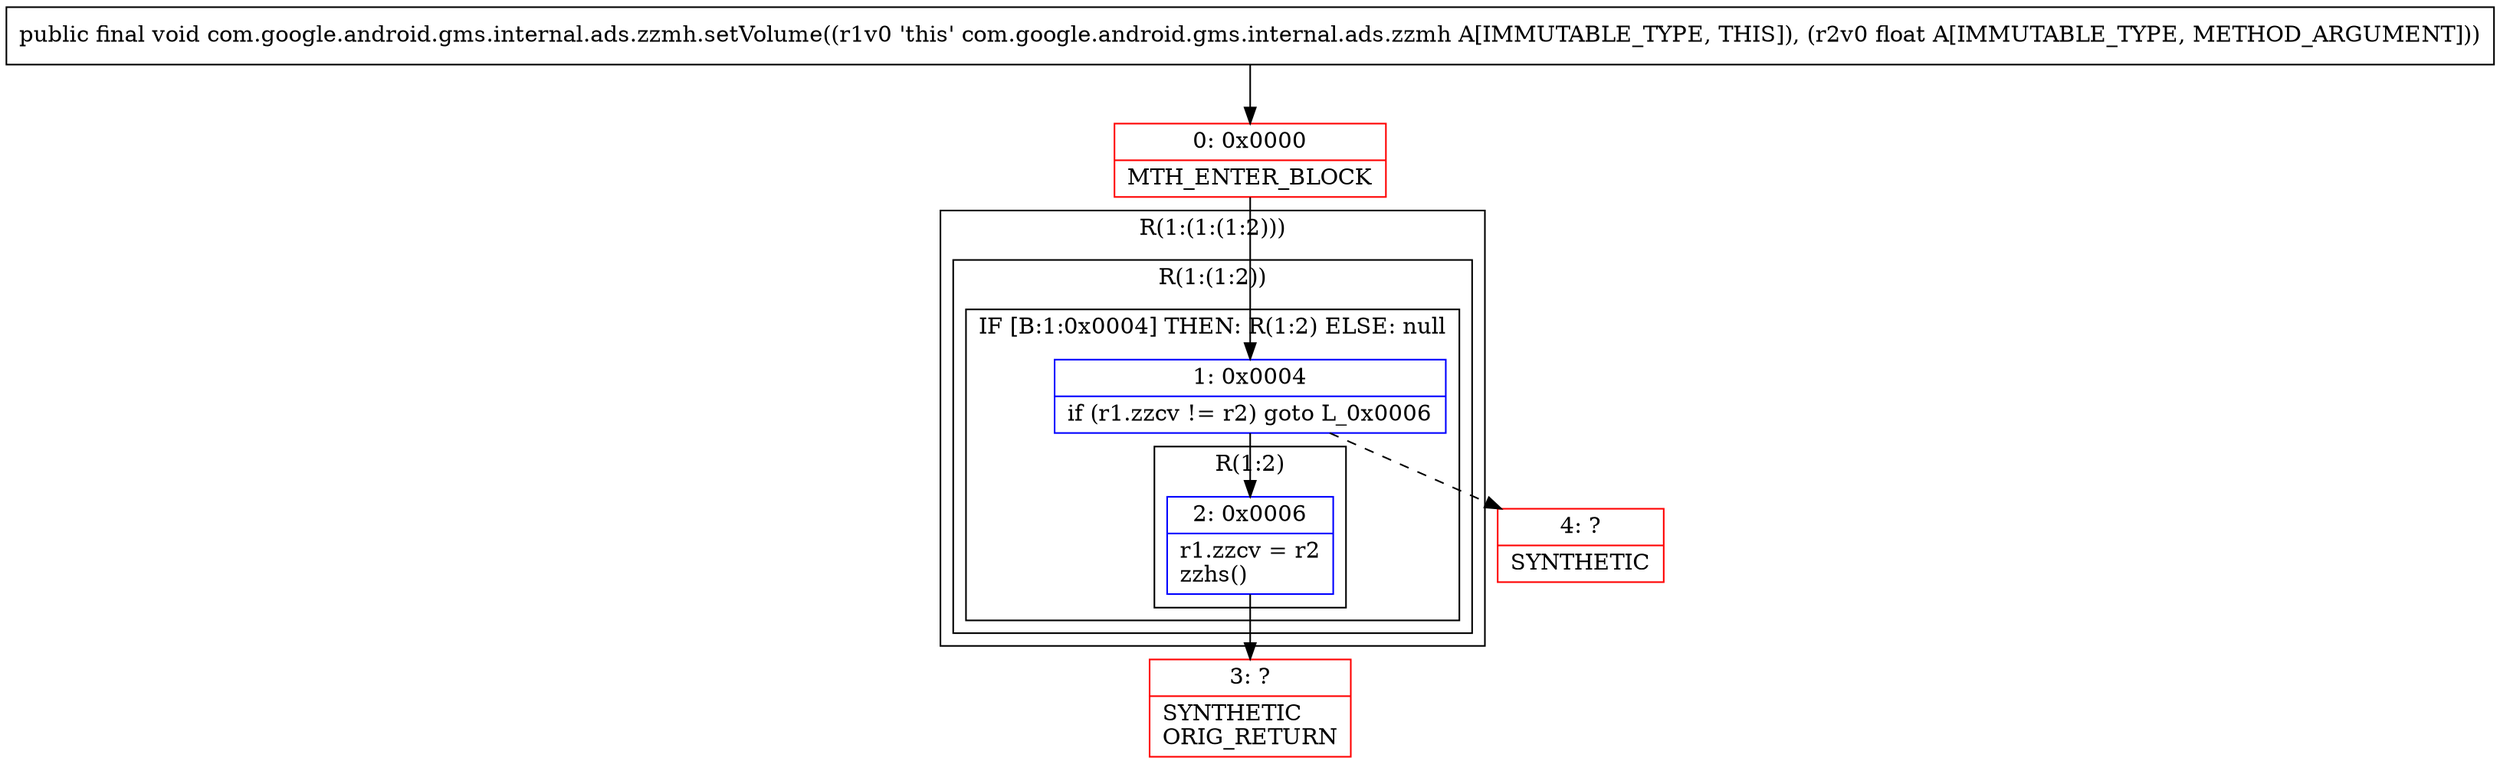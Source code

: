 digraph "CFG forcom.google.android.gms.internal.ads.zzmh.setVolume(F)V" {
subgraph cluster_Region_335080458 {
label = "R(1:(1:(1:2)))";
node [shape=record,color=blue];
subgraph cluster_Region_1676449293 {
label = "R(1:(1:2))";
node [shape=record,color=blue];
subgraph cluster_IfRegion_22736891 {
label = "IF [B:1:0x0004] THEN: R(1:2) ELSE: null";
node [shape=record,color=blue];
Node_1 [shape=record,label="{1\:\ 0x0004|if (r1.zzcv != r2) goto L_0x0006\l}"];
subgraph cluster_Region_747243301 {
label = "R(1:2)";
node [shape=record,color=blue];
Node_2 [shape=record,label="{2\:\ 0x0006|r1.zzcv = r2\lzzhs()\l}"];
}
}
}
}
Node_0 [shape=record,color=red,label="{0\:\ 0x0000|MTH_ENTER_BLOCK\l}"];
Node_3 [shape=record,color=red,label="{3\:\ ?|SYNTHETIC\lORIG_RETURN\l}"];
Node_4 [shape=record,color=red,label="{4\:\ ?|SYNTHETIC\l}"];
MethodNode[shape=record,label="{public final void com.google.android.gms.internal.ads.zzmh.setVolume((r1v0 'this' com.google.android.gms.internal.ads.zzmh A[IMMUTABLE_TYPE, THIS]), (r2v0 float A[IMMUTABLE_TYPE, METHOD_ARGUMENT])) }"];
MethodNode -> Node_0;
Node_1 -> Node_2;
Node_1 -> Node_4[style=dashed];
Node_2 -> Node_3;
Node_0 -> Node_1;
}

